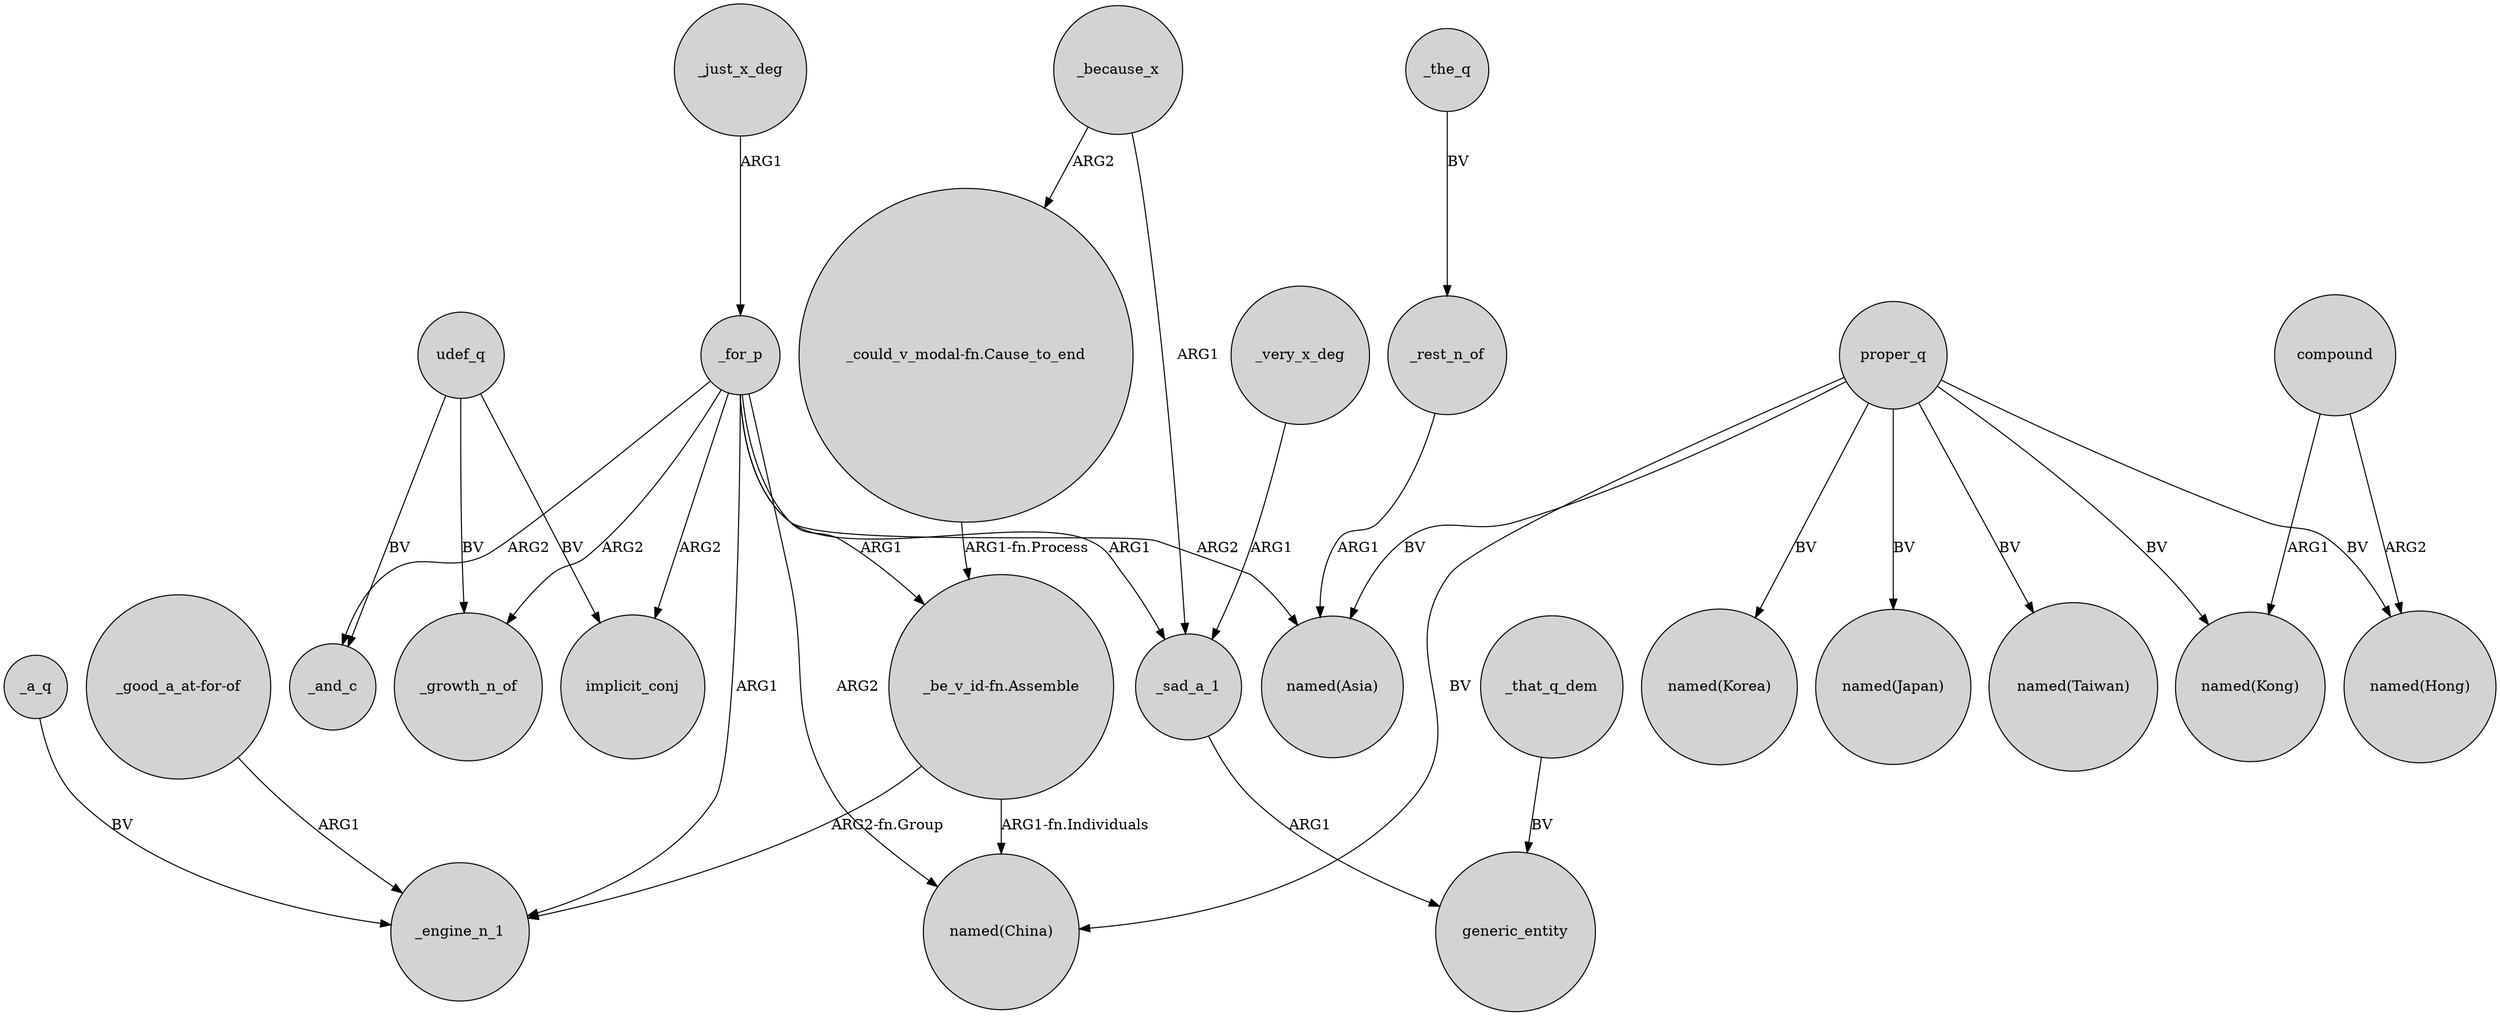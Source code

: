 digraph {
	node [shape=circle style=filled]
	"_be_v_id-fn.Assemble" -> _engine_n_1 [label="ARG2-fn.Group"]
	proper_q -> "named(Taiwan)" [label=BV]
	"_good_a_at-for-of" -> _engine_n_1 [label=ARG1]
	_just_x_deg -> _for_p [label=ARG1]
	_sad_a_1 -> generic_entity [label=ARG1]
	_very_x_deg -> _sad_a_1 [label=ARG1]
	"_be_v_id-fn.Assemble" -> "named(China)" [label="ARG1-fn.Individuals"]
	_for_p -> _engine_n_1 [label=ARG1]
	udef_q -> _and_c [label=BV]
	_for_p -> _growth_n_of [label=ARG2]
	"_could_v_modal-fn.Cause_to_end" -> "_be_v_id-fn.Assemble" [label="ARG1-fn.Process"]
	_because_x -> "_could_v_modal-fn.Cause_to_end" [label=ARG2]
	proper_q -> "named(Korea)" [label=BV]
	_for_p -> "named(Asia)" [label=ARG2]
	proper_q -> "named(Kong)" [label=BV]
	_for_p -> _sad_a_1 [label=ARG1]
	proper_q -> "named(Japan)" [label=BV]
	compound -> "named(Hong)" [label=ARG2]
	_for_p -> "named(China)" [label=ARG2]
	compound -> "named(Kong)" [label=ARG1]
	_rest_n_of -> "named(Asia)" [label=ARG1]
	udef_q -> _growth_n_of [label=BV]
	_a_q -> _engine_n_1 [label=BV]
	_for_p -> "_be_v_id-fn.Assemble" [label=ARG1]
	proper_q -> "named(Asia)" [label=BV]
	proper_q -> "named(China)" [label=BV]
	_for_p -> implicit_conj [label=ARG2]
	_that_q_dem -> generic_entity [label=BV]
	proper_q -> "named(Hong)" [label=BV]
	_the_q -> _rest_n_of [label=BV]
	udef_q -> implicit_conj [label=BV]
	_because_x -> _sad_a_1 [label=ARG1]
	_for_p -> _and_c [label=ARG2]
}
